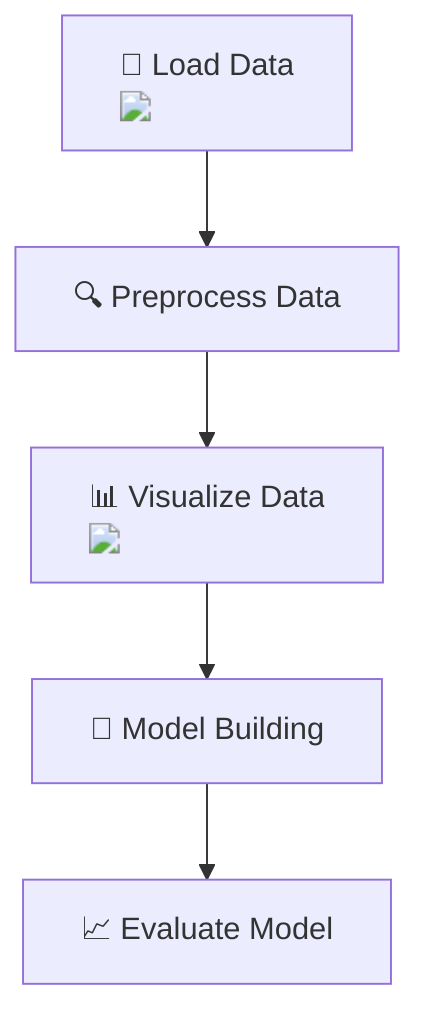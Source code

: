 flowchart TD
    A["📂 Load Data <img src='file.svg' />"] --> B["🔍 Preprocess Data"]
    B --> C["📊 Visualize Data <img src='hist_template.svg' />"]
    C --> D["🧠 Model Building"]
    D --> E["📈 Evaluate Model"]
